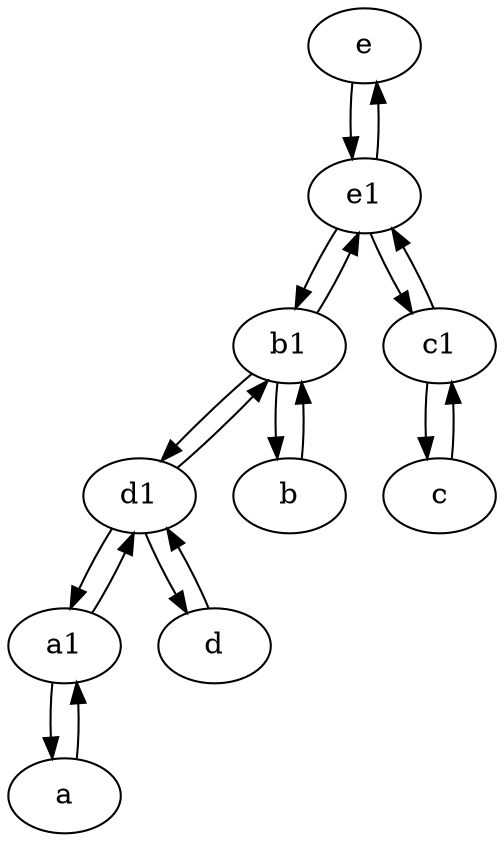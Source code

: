 digraph  {
	e [pos="30,50!"];
	b1 [pos="45,20!"];
	d1 [pos="25,30!"];
	a1 [pos="40,15!"];
	e1 [pos="25,45!"];
	c [pos="20,10!"];
	b [pos="50,20!"];
	c1 [pos="30,15!"];
	a [pos="40,10!"];
	d [pos="20,30!"];
	c -> c1;
	d1 -> b1;
	e1 -> e;
	e1 -> c1;
	c1 -> e1;
	e -> e1;
	d -> d1;
	c1 -> c;
	a1 -> a;
	e1 -> b1;
	a -> a1;
	b1 -> d1;
	a1 -> d1;
	b -> b1;
	d1 -> d;
	b1 -> b;
	d1 -> a1;
	b1 -> e1;

	}